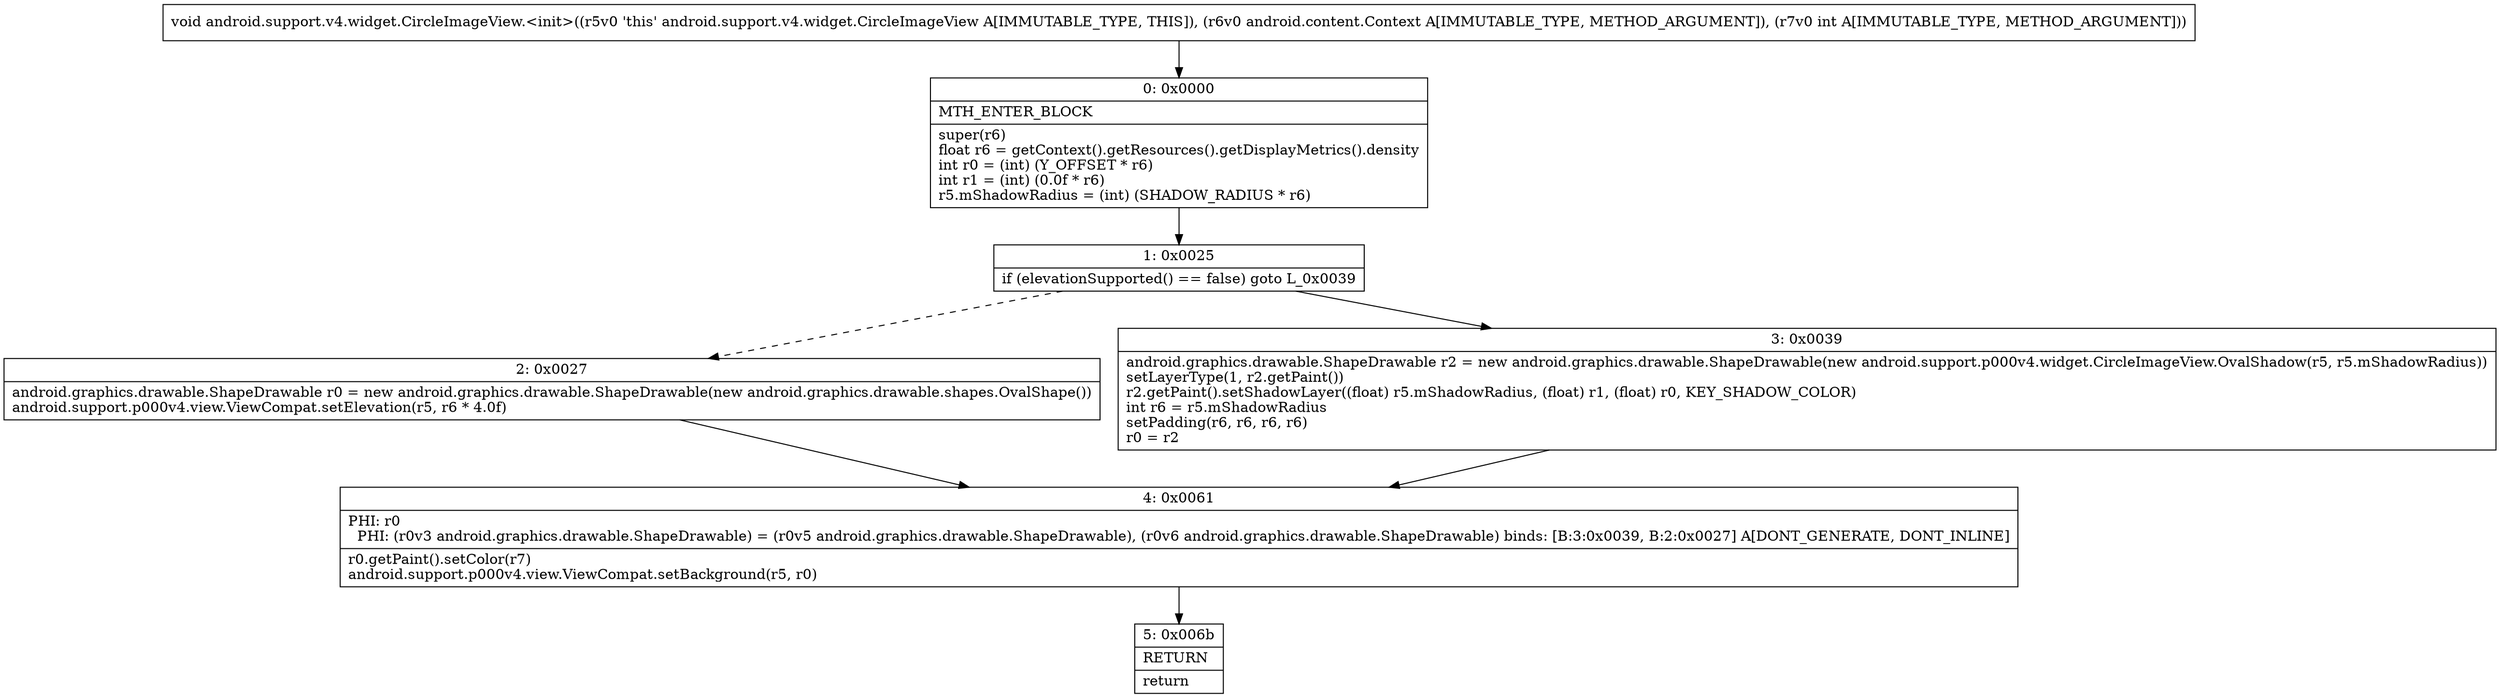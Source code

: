 digraph "CFG forandroid.support.v4.widget.CircleImageView.\<init\>(Landroid\/content\/Context;I)V" {
Node_0 [shape=record,label="{0\:\ 0x0000|MTH_ENTER_BLOCK\l|super(r6)\lfloat r6 = getContext().getResources().getDisplayMetrics().density\lint r0 = (int) (Y_OFFSET * r6)\lint r1 = (int) (0.0f * r6)\lr5.mShadowRadius = (int) (SHADOW_RADIUS * r6)\l}"];
Node_1 [shape=record,label="{1\:\ 0x0025|if (elevationSupported() == false) goto L_0x0039\l}"];
Node_2 [shape=record,label="{2\:\ 0x0027|android.graphics.drawable.ShapeDrawable r0 = new android.graphics.drawable.ShapeDrawable(new android.graphics.drawable.shapes.OvalShape())\landroid.support.p000v4.view.ViewCompat.setElevation(r5, r6 * 4.0f)\l}"];
Node_3 [shape=record,label="{3\:\ 0x0039|android.graphics.drawable.ShapeDrawable r2 = new android.graphics.drawable.ShapeDrawable(new android.support.p000v4.widget.CircleImageView.OvalShadow(r5, r5.mShadowRadius))\lsetLayerType(1, r2.getPaint())\lr2.getPaint().setShadowLayer((float) r5.mShadowRadius, (float) r1, (float) r0, KEY_SHADOW_COLOR)\lint r6 = r5.mShadowRadius\lsetPadding(r6, r6, r6, r6)\lr0 = r2\l}"];
Node_4 [shape=record,label="{4\:\ 0x0061|PHI: r0 \l  PHI: (r0v3 android.graphics.drawable.ShapeDrawable) = (r0v5 android.graphics.drawable.ShapeDrawable), (r0v6 android.graphics.drawable.ShapeDrawable) binds: [B:3:0x0039, B:2:0x0027] A[DONT_GENERATE, DONT_INLINE]\l|r0.getPaint().setColor(r7)\landroid.support.p000v4.view.ViewCompat.setBackground(r5, r0)\l}"];
Node_5 [shape=record,label="{5\:\ 0x006b|RETURN\l|return\l}"];
MethodNode[shape=record,label="{void android.support.v4.widget.CircleImageView.\<init\>((r5v0 'this' android.support.v4.widget.CircleImageView A[IMMUTABLE_TYPE, THIS]), (r6v0 android.content.Context A[IMMUTABLE_TYPE, METHOD_ARGUMENT]), (r7v0 int A[IMMUTABLE_TYPE, METHOD_ARGUMENT])) }"];
MethodNode -> Node_0;
Node_0 -> Node_1;
Node_1 -> Node_2[style=dashed];
Node_1 -> Node_3;
Node_2 -> Node_4;
Node_3 -> Node_4;
Node_4 -> Node_5;
}

